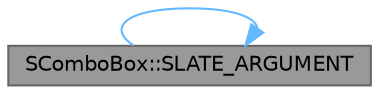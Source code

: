 digraph "SComboBox::SLATE_ARGUMENT"
{
 // INTERACTIVE_SVG=YES
 // LATEX_PDF_SIZE
  bgcolor="transparent";
  edge [fontname=Helvetica,fontsize=10,labelfontname=Helvetica,labelfontsize=10];
  node [fontname=Helvetica,fontsize=10,shape=box,height=0.2,width=0.4];
  rankdir="LR";
  Node1 [id="Node000001",label="SComboBox::SLATE_ARGUMENT",height=0.2,width=0.4,color="gray40", fillcolor="grey60", style="filled", fontcolor="black",tooltip="The option that should be selected when the combo box is first created."];
  Node1 -> Node1 [id="edge1_Node000001_Node000001",color="steelblue1",style="solid",tooltip=" "];
}
